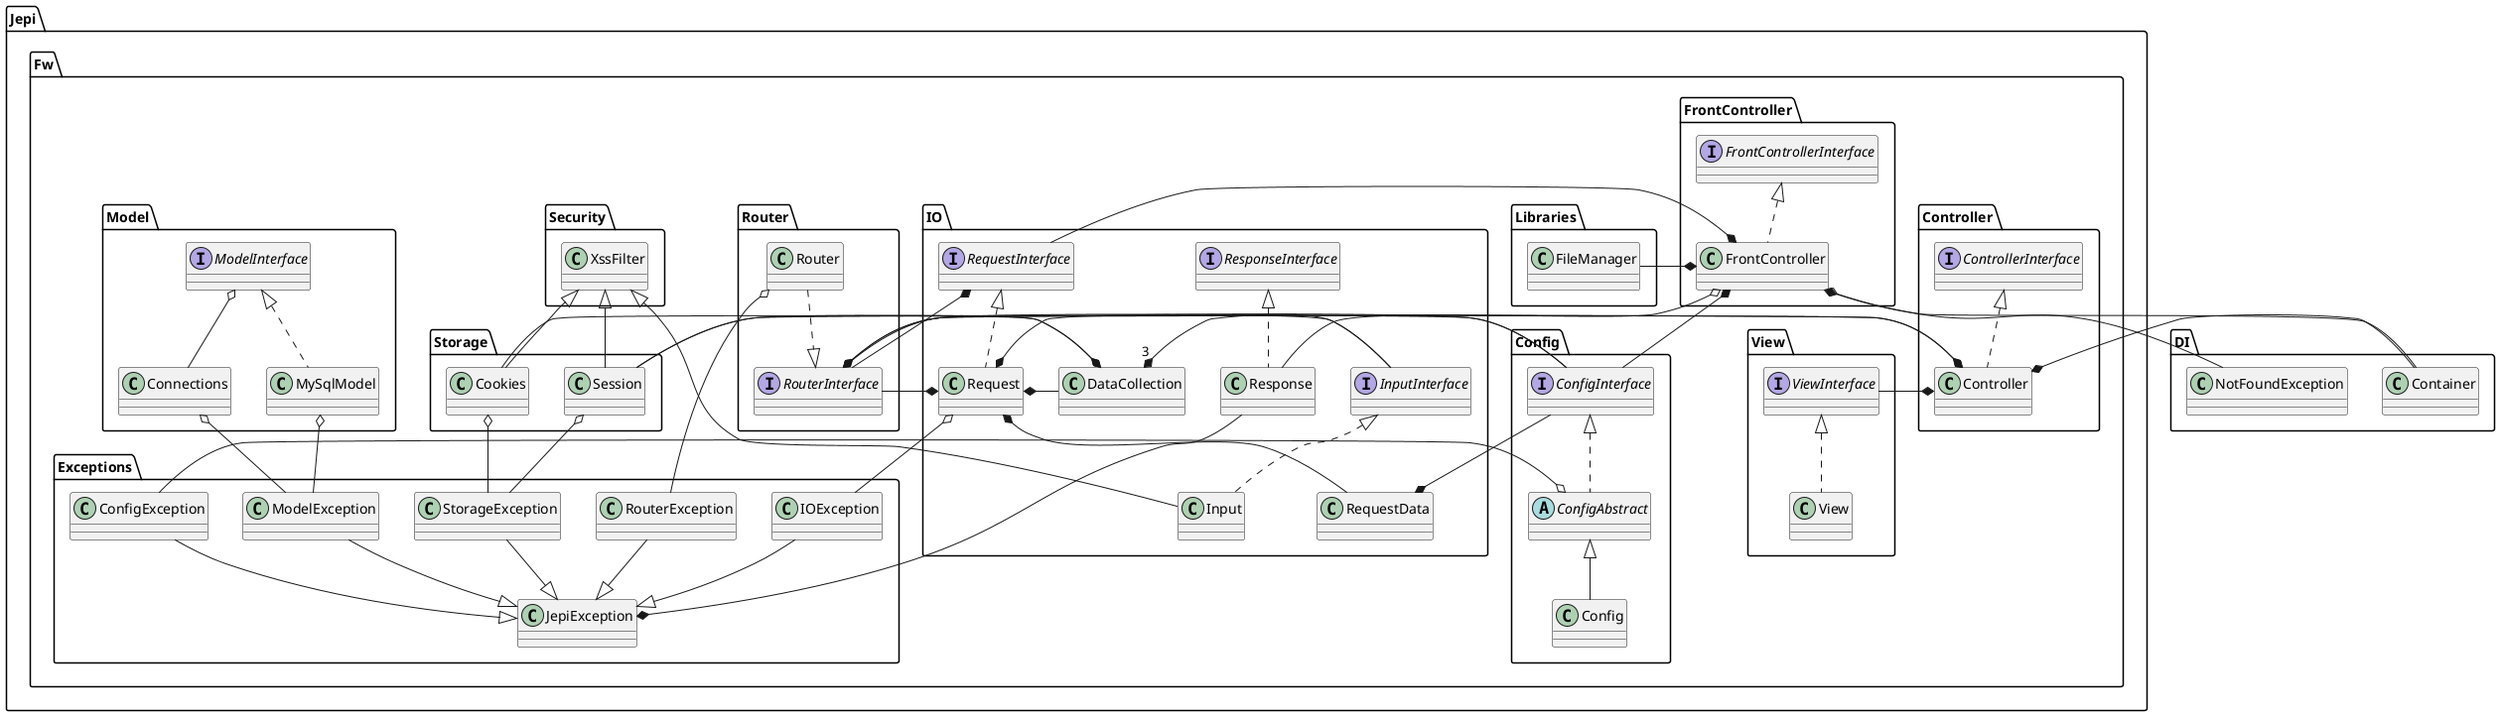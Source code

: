 @startuml
skinparam groupInheritance 0

namespace DI {
    class Container
    class NotFoundException
}

namespace Jepi.Fw.Config {

    interface ConfigInterface
    abstract class ConfigAbstract
    class Config

    ConfigInterface <|.. ConfigAbstract
    ConfigAbstract <|-- Config

    ConfigAbstract o-- Jepi.Fw.Exceptions.ConfigException
}
namespace Jepi.Fw.Controller {

    interface ControllerInterface
    class Controller

    ControllerInterface <|.. Controller

    Controller *- Jepi.Fw.Router.RouterInterface
    Controller *- Jepi.Fw.Storage.Session
    Controller *- DI.Container
    Controller *- Jepi.Fw.View.ViewInterface
}

namespace Jepi.Fw.FrontController {
    interface FrontControllerInterface
    class FrontController

    FrontControllerInterface <|.. FrontController

    FrontController o-- DI.NotFoundException
    FrontController o-- Jepi.Fw.IO.Response
    FrontController *- Jepi.Fw.Config.ConfigInterface
    FrontController *- Jepi.Fw.IO.RequestInterface
    FrontController *- Jepi.Fw.Libraries.FileManager
    FrontController *- DI.Container
}

namespace Jepi.Fw.IO {

    class DataCollection
    interface InputInterface
    class Input
    interface RequestInterface
    class Request
    class RequestData
    interface ResponseInterface
    class Response

    InputInterface <|.. Input
    Jepi.Fw.Security.XssFilter <|-- Input
    RequestInterface <|.. Request
    ResponseInterface <|.. Response

    DataCollection "3" *-right- InputInterface
    DataCollection *- Jepi.Fw.Storage.Session
    DataCollection *- Jepi.Fw.Storage.Cookies

    RequestInterface *- Jepi.Fw.Router.RouterInterface
    
    Request *- DataCollection
    Request *- Jepi.Fw.Router.RouterInterface
    Request *- Jepi.Fw.Config.ConfigInterface
    Request *-down- RequestData
    Request o-- Jepi.Fw.Exceptions.IOException

    RequestData *- Jepi.Fw.Config.ConfigInterface
}

namespace Jepi.Fw.Libraries {
    class FileManager
}

namespace Jepi.Fw.Model {
    class Connections
    interface ModelInterface
    class MySqlModel

    ModelInterface <|.. MySqlModel
    ModelInterface o-- Connections
    Connections o-- Jepi.Fw.Exceptions.ModelException
    MySqlModel o-- Jepi.Fw.Exceptions.ModelException
}

namespace Jepi.Fw.Router {
    interface RouterInterface
    class Router

    RouterInterface <|.up. Router
    RouterInterface *- Jepi.Fw.Config.ConfigInterface
    RouterInterface *- Jepi.Fw.IO.InputInterface
    Router o-- Jepi.Fw.Exceptions.RouterException
}

namespace Jepi.Fw.Security {
    class XssFilter
}

namespace Jepi.Fw.Storage {
    class Cookies
    class Session

    Jepi.Fw.Security.XssFilter <|-- Cookies
    Jepi.Fw.Security.XssFilter <|-- Session
    Cookies o-- Jepi.Fw.Exceptions.StorageException
    Session o-- Jepi.Fw.Exceptions.StorageException
}

namespace Jepi.Fw.View {
    interface ViewInterface 
    class View

    ViewInterface <|.. View
}

namespace Jepi.Fw.Exceptions {

    class JepiException
    class ConfigException
    class ModelException
    class RouterException
    class StorageException
    class IOException
    
    JepiException <|-up- ConfigException
    JepiException <|-up- ModelException
    JepiException <|-up- RouterException
    JepiException <|-up- StorageException
    JepiException <|-up- IOException
    JepiException *- Jepi.Fw.IO.Response
}

@enduml